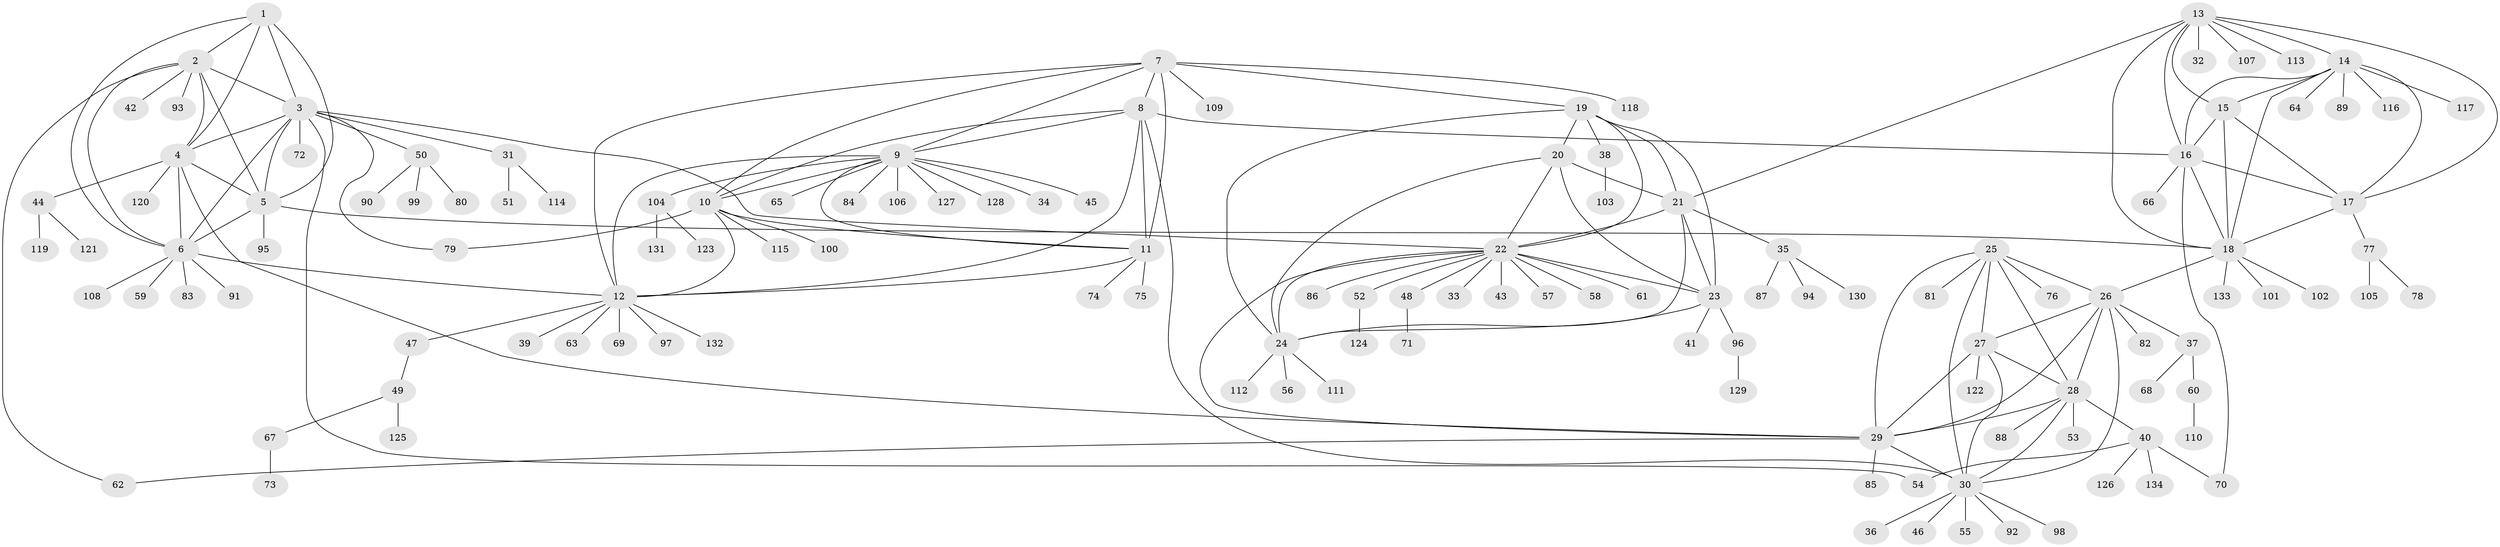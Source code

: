 // Generated by graph-tools (version 1.1) at 2025/15/03/09/25 04:15:54]
// undirected, 134 vertices, 193 edges
graph export_dot {
graph [start="1"]
  node [color=gray90,style=filled];
  1;
  2;
  3;
  4;
  5;
  6;
  7;
  8;
  9;
  10;
  11;
  12;
  13;
  14;
  15;
  16;
  17;
  18;
  19;
  20;
  21;
  22;
  23;
  24;
  25;
  26;
  27;
  28;
  29;
  30;
  31;
  32;
  33;
  34;
  35;
  36;
  37;
  38;
  39;
  40;
  41;
  42;
  43;
  44;
  45;
  46;
  47;
  48;
  49;
  50;
  51;
  52;
  53;
  54;
  55;
  56;
  57;
  58;
  59;
  60;
  61;
  62;
  63;
  64;
  65;
  66;
  67;
  68;
  69;
  70;
  71;
  72;
  73;
  74;
  75;
  76;
  77;
  78;
  79;
  80;
  81;
  82;
  83;
  84;
  85;
  86;
  87;
  88;
  89;
  90;
  91;
  92;
  93;
  94;
  95;
  96;
  97;
  98;
  99;
  100;
  101;
  102;
  103;
  104;
  105;
  106;
  107;
  108;
  109;
  110;
  111;
  112;
  113;
  114;
  115;
  116;
  117;
  118;
  119;
  120;
  121;
  122;
  123;
  124;
  125;
  126;
  127;
  128;
  129;
  130;
  131;
  132;
  133;
  134;
  1 -- 2;
  1 -- 3;
  1 -- 4;
  1 -- 5;
  1 -- 6;
  2 -- 3;
  2 -- 4;
  2 -- 5;
  2 -- 6;
  2 -- 42;
  2 -- 62;
  2 -- 93;
  3 -- 4;
  3 -- 5;
  3 -- 6;
  3 -- 22;
  3 -- 31;
  3 -- 50;
  3 -- 54;
  3 -- 72;
  3 -- 79;
  4 -- 5;
  4 -- 6;
  4 -- 29;
  4 -- 44;
  4 -- 120;
  5 -- 6;
  5 -- 18;
  5 -- 95;
  6 -- 12;
  6 -- 59;
  6 -- 83;
  6 -- 91;
  6 -- 108;
  7 -- 8;
  7 -- 9;
  7 -- 10;
  7 -- 11;
  7 -- 12;
  7 -- 19;
  7 -- 109;
  7 -- 118;
  8 -- 9;
  8 -- 10;
  8 -- 11;
  8 -- 12;
  8 -- 16;
  8 -- 30;
  9 -- 10;
  9 -- 11;
  9 -- 12;
  9 -- 34;
  9 -- 45;
  9 -- 65;
  9 -- 84;
  9 -- 104;
  9 -- 106;
  9 -- 127;
  9 -- 128;
  10 -- 11;
  10 -- 12;
  10 -- 79;
  10 -- 100;
  10 -- 115;
  11 -- 12;
  11 -- 74;
  11 -- 75;
  12 -- 39;
  12 -- 47;
  12 -- 63;
  12 -- 69;
  12 -- 97;
  12 -- 132;
  13 -- 14;
  13 -- 15;
  13 -- 16;
  13 -- 17;
  13 -- 18;
  13 -- 21;
  13 -- 32;
  13 -- 107;
  13 -- 113;
  14 -- 15;
  14 -- 16;
  14 -- 17;
  14 -- 18;
  14 -- 64;
  14 -- 89;
  14 -- 116;
  14 -- 117;
  15 -- 16;
  15 -- 17;
  15 -- 18;
  16 -- 17;
  16 -- 18;
  16 -- 66;
  16 -- 70;
  17 -- 18;
  17 -- 77;
  18 -- 26;
  18 -- 101;
  18 -- 102;
  18 -- 133;
  19 -- 20;
  19 -- 21;
  19 -- 22;
  19 -- 23;
  19 -- 24;
  19 -- 38;
  20 -- 21;
  20 -- 22;
  20 -- 23;
  20 -- 24;
  21 -- 22;
  21 -- 23;
  21 -- 24;
  21 -- 35;
  22 -- 23;
  22 -- 24;
  22 -- 29;
  22 -- 33;
  22 -- 43;
  22 -- 48;
  22 -- 52;
  22 -- 57;
  22 -- 58;
  22 -- 61;
  22 -- 86;
  23 -- 24;
  23 -- 41;
  23 -- 96;
  24 -- 56;
  24 -- 111;
  24 -- 112;
  25 -- 26;
  25 -- 27;
  25 -- 28;
  25 -- 29;
  25 -- 30;
  25 -- 76;
  25 -- 81;
  26 -- 27;
  26 -- 28;
  26 -- 29;
  26 -- 30;
  26 -- 37;
  26 -- 82;
  27 -- 28;
  27 -- 29;
  27 -- 30;
  27 -- 122;
  28 -- 29;
  28 -- 30;
  28 -- 40;
  28 -- 53;
  28 -- 88;
  29 -- 30;
  29 -- 62;
  29 -- 85;
  30 -- 36;
  30 -- 46;
  30 -- 55;
  30 -- 92;
  30 -- 98;
  31 -- 51;
  31 -- 114;
  35 -- 87;
  35 -- 94;
  35 -- 130;
  37 -- 60;
  37 -- 68;
  38 -- 103;
  40 -- 54;
  40 -- 70;
  40 -- 126;
  40 -- 134;
  44 -- 119;
  44 -- 121;
  47 -- 49;
  48 -- 71;
  49 -- 67;
  49 -- 125;
  50 -- 80;
  50 -- 90;
  50 -- 99;
  52 -- 124;
  60 -- 110;
  67 -- 73;
  77 -- 78;
  77 -- 105;
  96 -- 129;
  104 -- 123;
  104 -- 131;
}
